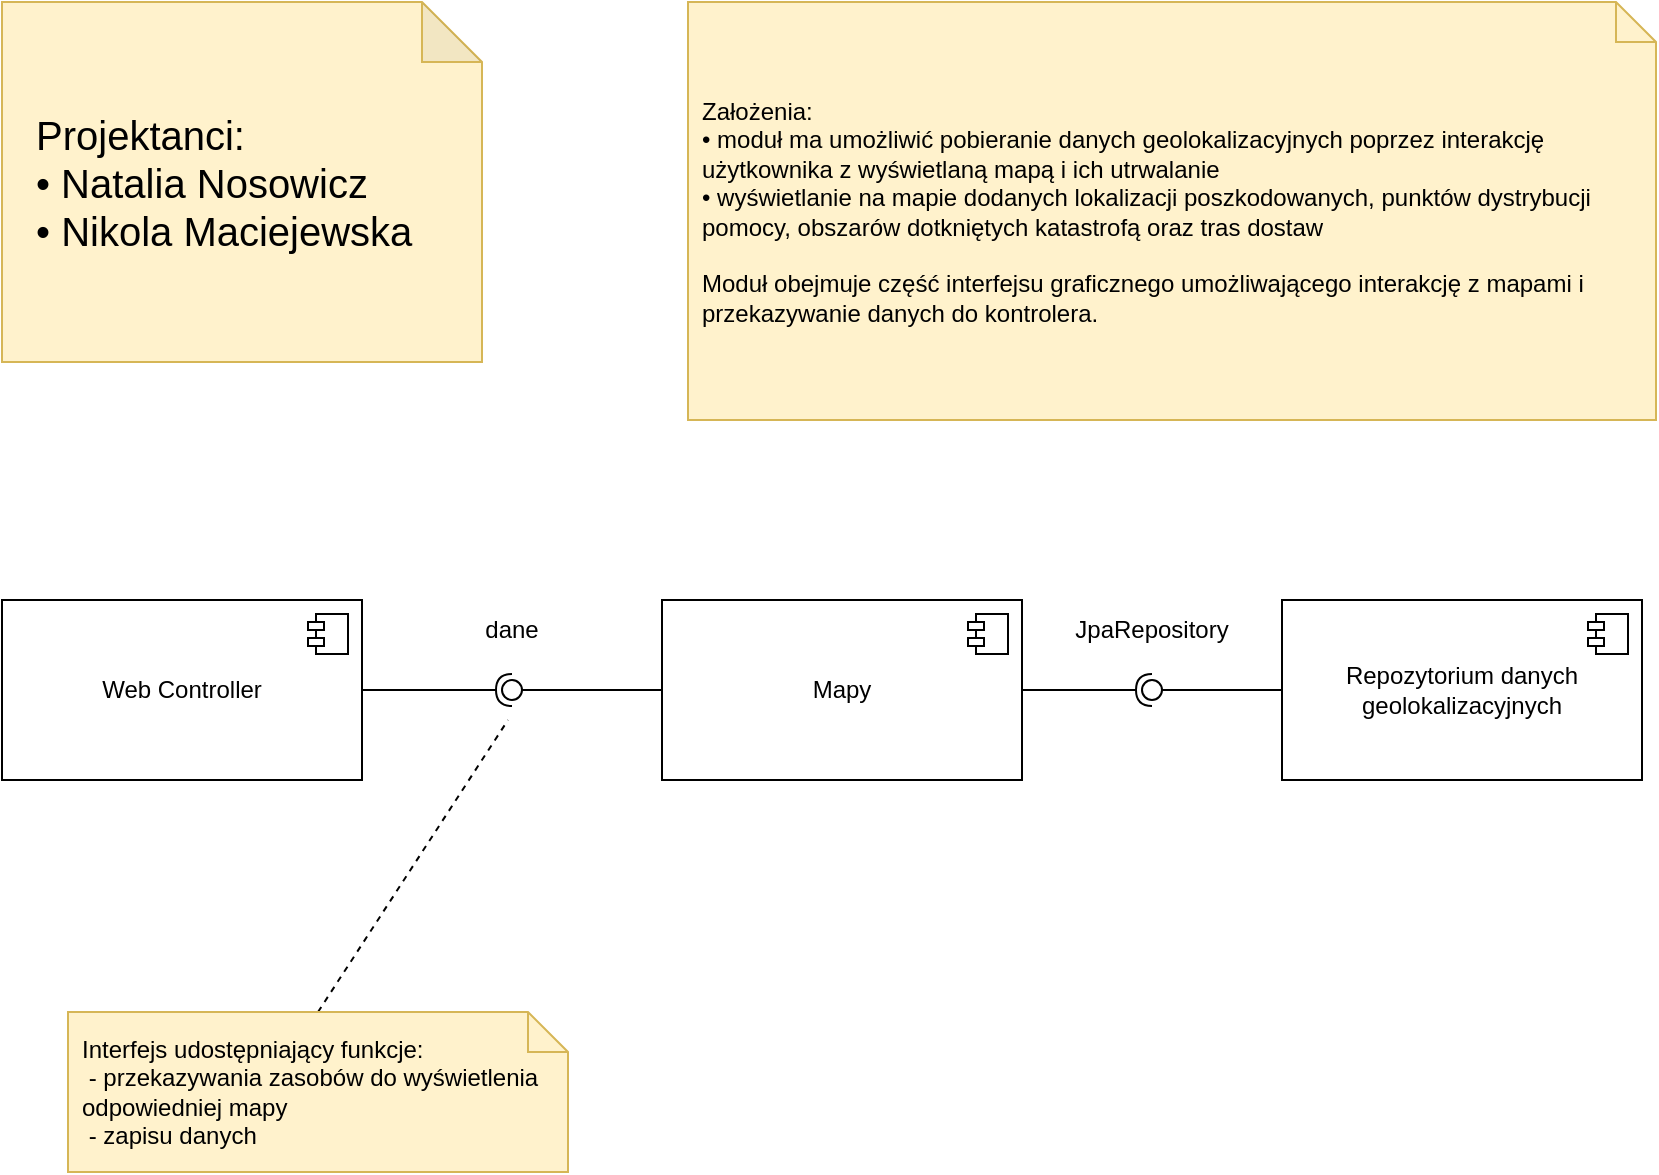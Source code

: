 <mxfile version="24.7.8">
  <diagram name="Strona-1" id="-t5QPv8gA6Sa9QwMNoTY">
    <mxGraphModel dx="615" dy="2349" grid="1" gridSize="10" guides="1" tooltips="1" connect="1" arrows="1" fold="1" page="1" pageScale="1" pageWidth="827" pageHeight="1169" math="0" shadow="0">
      <root>
        <mxCell id="0" />
        <mxCell id="1" parent="0" />
        <mxCell id="VTtjrzJ7ES9NDcmLo9DC-1" value="Web Controller" style="html=1;dropTarget=0;whiteSpace=wrap;" parent="1" vertex="1">
          <mxGeometry x="827" y="-870" width="180" height="90" as="geometry" />
        </mxCell>
        <mxCell id="VTtjrzJ7ES9NDcmLo9DC-2" value="" style="shape=module;jettyWidth=8;jettyHeight=4;" parent="VTtjrzJ7ES9NDcmLo9DC-1" vertex="1">
          <mxGeometry x="1" width="20" height="20" relative="1" as="geometry">
            <mxPoint x="-27" y="7" as="offset" />
          </mxGeometry>
        </mxCell>
        <mxCell id="VTtjrzJ7ES9NDcmLo9DC-3" value="Mapy" style="html=1;dropTarget=0;whiteSpace=wrap;" parent="1" vertex="1">
          <mxGeometry x="1157" y="-870" width="180" height="90" as="geometry" />
        </mxCell>
        <mxCell id="VTtjrzJ7ES9NDcmLo9DC-4" value="" style="shape=module;jettyWidth=8;jettyHeight=4;" parent="VTtjrzJ7ES9NDcmLo9DC-3" vertex="1">
          <mxGeometry x="1" width="20" height="20" relative="1" as="geometry">
            <mxPoint x="-27" y="7" as="offset" />
          </mxGeometry>
        </mxCell>
        <mxCell id="VTtjrzJ7ES9NDcmLo9DC-5" value="" style="rounded=0;orthogonalLoop=1;jettySize=auto;html=1;endArrow=halfCircle;endFill=0;endSize=6;strokeWidth=1;sketch=0;exitX=1;exitY=0.5;exitDx=0;exitDy=0;" parent="1" source="VTtjrzJ7ES9NDcmLo9DC-1" target="VTtjrzJ7ES9NDcmLo9DC-7" edge="1">
          <mxGeometry relative="1" as="geometry">
            <mxPoint x="997" y="-950" as="sourcePoint" />
          </mxGeometry>
        </mxCell>
        <mxCell id="VTtjrzJ7ES9NDcmLo9DC-6" value="" style="rounded=0;orthogonalLoop=1;jettySize=auto;html=1;endArrow=oval;endFill=0;sketch=0;sourcePerimeterSpacing=0;targetPerimeterSpacing=0;endSize=10;exitX=0;exitY=0.5;exitDx=0;exitDy=0;" parent="1" source="VTtjrzJ7ES9NDcmLo9DC-3" target="VTtjrzJ7ES9NDcmLo9DC-7" edge="1">
          <mxGeometry relative="1" as="geometry">
            <mxPoint x="1267" y="-1045" as="sourcePoint" />
          </mxGeometry>
        </mxCell>
        <mxCell id="VTtjrzJ7ES9NDcmLo9DC-7" value="" style="ellipse;whiteSpace=wrap;html=1;align=center;aspect=fixed;fillColor=none;strokeColor=none;resizable=0;perimeter=centerPerimeter;rotatable=0;allowArrows=0;points=[];outlineConnect=1;" parent="1" vertex="1">
          <mxGeometry x="1077" y="-830" width="10" height="10" as="geometry" />
        </mxCell>
        <mxCell id="VTtjrzJ7ES9NDcmLo9DC-8" value="Repozytorium danych geolokalizacyjnych" style="html=1;dropTarget=0;whiteSpace=wrap;" parent="1" vertex="1">
          <mxGeometry x="1467" y="-870" width="180" height="90" as="geometry" />
        </mxCell>
        <mxCell id="VTtjrzJ7ES9NDcmLo9DC-9" value="" style="shape=module;jettyWidth=8;jettyHeight=4;" parent="VTtjrzJ7ES9NDcmLo9DC-8" vertex="1">
          <mxGeometry x="1" width="20" height="20" relative="1" as="geometry">
            <mxPoint x="-27" y="7" as="offset" />
          </mxGeometry>
        </mxCell>
        <mxCell id="VTtjrzJ7ES9NDcmLo9DC-13" value="" style="rounded=0;orthogonalLoop=1;jettySize=auto;html=1;endArrow=halfCircle;endFill=0;endSize=6;strokeWidth=1;sketch=0;exitX=1;exitY=0.5;exitDx=0;exitDy=0;" parent="1" source="VTtjrzJ7ES9NDcmLo9DC-3" target="VTtjrzJ7ES9NDcmLo9DC-15" edge="1">
          <mxGeometry relative="1" as="geometry">
            <mxPoint x="1337" y="-885" as="sourcePoint" />
          </mxGeometry>
        </mxCell>
        <mxCell id="VTtjrzJ7ES9NDcmLo9DC-14" value="" style="rounded=0;orthogonalLoop=1;jettySize=auto;html=1;endArrow=oval;endFill=0;sketch=0;sourcePerimeterSpacing=0;targetPerimeterSpacing=0;endSize=10;exitX=0;exitY=0.5;exitDx=0;exitDy=0;" parent="1" source="VTtjrzJ7ES9NDcmLo9DC-8" target="VTtjrzJ7ES9NDcmLo9DC-15" edge="1">
          <mxGeometry relative="1" as="geometry">
            <mxPoint x="1461" y="-885" as="sourcePoint" />
          </mxGeometry>
        </mxCell>
        <mxCell id="VTtjrzJ7ES9NDcmLo9DC-15" value="" style="ellipse;whiteSpace=wrap;html=1;align=center;aspect=fixed;fillColor=none;strokeColor=none;resizable=0;perimeter=centerPerimeter;rotatable=0;allowArrows=0;points=[];outlineConnect=1;" parent="1" vertex="1">
          <mxGeometry x="1397" y="-830" width="10" height="10" as="geometry" />
        </mxCell>
        <mxCell id="VTtjrzJ7ES9NDcmLo9DC-16" value="JpaRepository" style="text;html=1;align=center;verticalAlign=middle;whiteSpace=wrap;rounded=0;" parent="1" vertex="1">
          <mxGeometry x="1362" y="-870" width="80" height="30" as="geometry" />
        </mxCell>
        <mxCell id="VTtjrzJ7ES9NDcmLo9DC-17" value="dane" style="text;html=1;align=center;verticalAlign=middle;whiteSpace=wrap;rounded=0;" parent="1" vertex="1">
          <mxGeometry x="1052" y="-870" width="60" height="30" as="geometry" />
        </mxCell>
        <mxCell id="VTtjrzJ7ES9NDcmLo9DC-18" value="&lt;font style=&quot;font-size: 20px;&quot;&gt;Projektanci:&lt;/font&gt;&lt;div style=&quot;font-size: 20px;&quot;&gt;&lt;font style=&quot;font-size: 20px;&quot;&gt;• Natalia Nosowicz&lt;br&gt;•&amp;nbsp;&lt;/font&gt;&lt;span style=&quot;background-color: initial;&quot;&gt;Nikola Maciejewska&lt;/span&gt;&lt;/div&gt;" style="shape=note;whiteSpace=wrap;html=1;backgroundOutline=1;darkOpacity=0.05;fillColor=#fff2cc;strokeColor=#d6b656;align=left;spacingLeft=15;spacingBottom=0;" parent="1" vertex="1">
          <mxGeometry x="827" y="-1169" width="240" height="180" as="geometry" />
        </mxCell>
        <mxCell id="VTtjrzJ7ES9NDcmLo9DC-19" value="Założenia:&lt;br&gt;&lt;div&gt;• moduł ma umożliwić pobieranie danych geolokalizacyjnych poprzez interakcję użytkownika z wyświetlaną mapą i ich utrwalanie&lt;/div&gt;&lt;div&gt;• wyświetlanie na mapie dodanych lokalizacji poszkodowanych, punktów dystrybucji pomocy, obszarów dotkniętych katastrofą oraz tras dostaw&lt;/div&gt;&lt;div&gt;&lt;br&gt;Moduł obejmuje część interfejsu graficznego umożliwającego interakcję z mapami i przekazywanie danych do kontrolera.&lt;br&gt;&lt;/div&gt;" style="shape=note;size=20;whiteSpace=wrap;html=1;fillColor=#fff2cc;strokeColor=#d6b656;align=left;spacingLeft=5;" parent="1" vertex="1">
          <mxGeometry x="1170" y="-1169" width="484" height="209" as="geometry" />
        </mxCell>
        <mxCell id="VTtjrzJ7ES9NDcmLo9DC-21" value="" style="endArrow=none;dashed=1;html=1;rounded=0;exitX=0.5;exitY=0;exitDx=0;exitDy=0;exitPerimeter=0;" parent="1" source="VTtjrzJ7ES9NDcmLo9DC-22" edge="1">
          <mxGeometry width="50" height="50" relative="1" as="geometry">
            <mxPoint x="1040" y="-690" as="sourcePoint" />
            <mxPoint x="1080" y="-810" as="targetPoint" />
          </mxGeometry>
        </mxCell>
        <mxCell id="VTtjrzJ7ES9NDcmLo9DC-22" value="Interfejs udostępniający funkcje:&lt;br&gt;&amp;nbsp;- przekazywania zasobów do wyświetlenia odpowiedniej mapy&lt;br&gt;&amp;nbsp;- zapisu danych" style="shape=note;size=20;whiteSpace=wrap;html=1;fillColor=#fff2cc;strokeColor=#d6b656;align=left;spacingLeft=5;" parent="1" vertex="1">
          <mxGeometry x="860" y="-664" width="250" height="80" as="geometry" />
        </mxCell>
      </root>
    </mxGraphModel>
  </diagram>
</mxfile>
